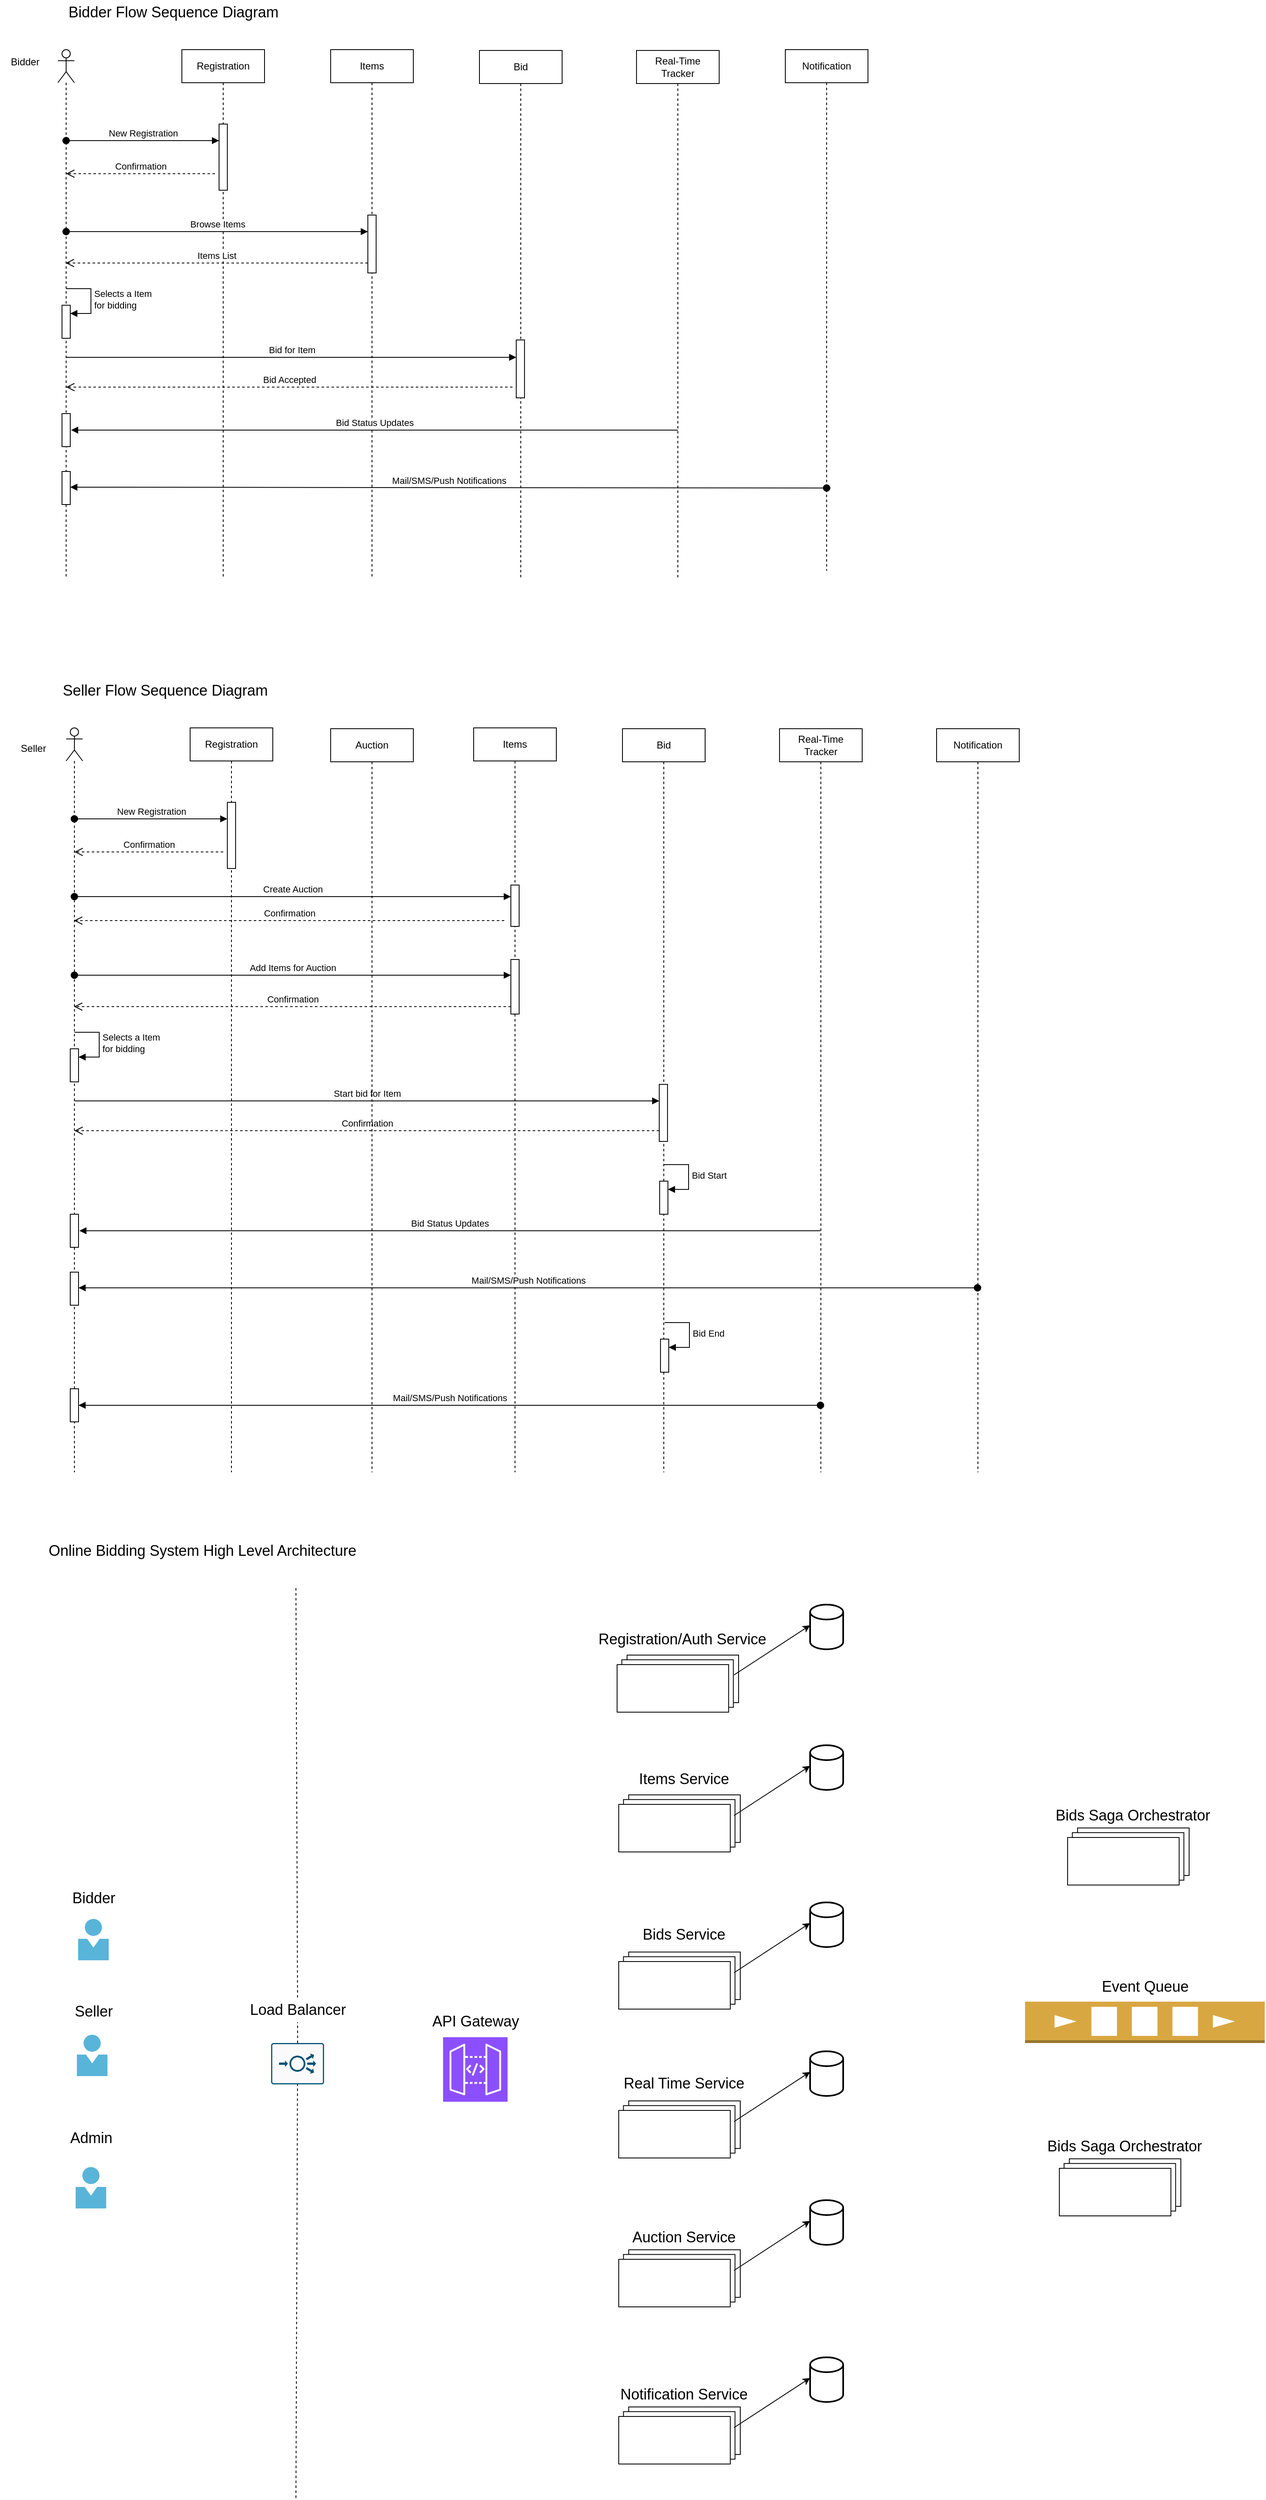 <mxfile version="22.1.18" type="github">
  <diagram name="Page-1" id="L3jvwrzFWGkAScKGmF_X">
    <mxGraphModel dx="1401" dy="815" grid="1" gridSize="10" guides="1" tooltips="1" connect="1" arrows="1" fold="1" page="1" pageScale="1" pageWidth="827" pageHeight="1169" math="0" shadow="0">
      <root>
        <mxCell id="0" />
        <mxCell id="1" parent="0" />
        <mxCell id="Q0kInKjooUpayYja3JRQ-1" value="" style="shape=umlLifeline;perimeter=lifelinePerimeter;whiteSpace=wrap;html=1;container=1;dropTarget=0;collapsible=0;recursiveResize=0;outlineConnect=0;portConstraint=eastwest;newEdgeStyle={&quot;curved&quot;:0,&quot;rounded&quot;:0};participant=umlActor;" parent="1" vertex="1">
          <mxGeometry x="150" y="80" width="20" height="640" as="geometry" />
        </mxCell>
        <mxCell id="Q0kInKjooUpayYja3JRQ-21" value="" style="html=1;points=[[0,0,0,0,5],[0,1,0,0,-5],[1,0,0,0,5],[1,1,0,0,-5]];perimeter=orthogonalPerimeter;outlineConnect=0;targetShapes=umlLifeline;portConstraint=eastwest;newEdgeStyle={&quot;curved&quot;:0,&quot;rounded&quot;:0};" parent="Q0kInKjooUpayYja3JRQ-1" vertex="1">
          <mxGeometry x="5" y="309" width="10" height="40" as="geometry" />
        </mxCell>
        <mxCell id="Q0kInKjooUpayYja3JRQ-22" value="Selects a Item&lt;br&gt;for bidding" style="html=1;align=left;spacingLeft=2;endArrow=block;rounded=0;edgeStyle=orthogonalEdgeStyle;curved=0;rounded=0;" parent="Q0kInKjooUpayYja3JRQ-1" target="Q0kInKjooUpayYja3JRQ-21" edge="1">
          <mxGeometry relative="1" as="geometry">
            <mxPoint x="10" y="289" as="sourcePoint" />
            <Array as="points">
              <mxPoint x="40" y="319" />
            </Array>
          </mxGeometry>
        </mxCell>
        <mxCell id="Q0kInKjooUpayYja3JRQ-27" value="" style="html=1;points=[[0,0,0,0,5],[0,1,0,0,-5],[1,0,0,0,5],[1,1,0,0,-5]];perimeter=orthogonalPerimeter;outlineConnect=0;targetShapes=umlLifeline;portConstraint=eastwest;newEdgeStyle={&quot;curved&quot;:0,&quot;rounded&quot;:0};" parent="Q0kInKjooUpayYja3JRQ-1" vertex="1">
          <mxGeometry x="5" y="440" width="10" height="40" as="geometry" />
        </mxCell>
        <mxCell id="Q0kInKjooUpayYja3JRQ-28" value="" style="html=1;points=[[0,0,0,0,5],[0,1,0,0,-5],[1,0,0,0,5],[1,1,0,0,-5]];perimeter=orthogonalPerimeter;outlineConnect=0;targetShapes=umlLifeline;portConstraint=eastwest;newEdgeStyle={&quot;curved&quot;:0,&quot;rounded&quot;:0};" parent="Q0kInKjooUpayYja3JRQ-1" vertex="1">
          <mxGeometry x="5" y="510" width="10" height="40" as="geometry" />
        </mxCell>
        <mxCell id="Q0kInKjooUpayYja3JRQ-2" value="Registration" style="shape=umlLifeline;perimeter=lifelinePerimeter;whiteSpace=wrap;html=1;container=1;dropTarget=0;collapsible=0;recursiveResize=0;outlineConnect=0;portConstraint=eastwest;newEdgeStyle={&quot;curved&quot;:0,&quot;rounded&quot;:0};" parent="1" vertex="1">
          <mxGeometry x="300" y="80" width="100" height="640" as="geometry" />
        </mxCell>
        <mxCell id="Q0kInKjooUpayYja3JRQ-10" value="" style="html=1;points=[[0,0,0,0,5],[0,1,0,0,-5],[1,0,0,0,5],[1,1,0,0,-5]];perimeter=orthogonalPerimeter;outlineConnect=0;targetShapes=umlLifeline;portConstraint=eastwest;newEdgeStyle={&quot;curved&quot;:0,&quot;rounded&quot;:0};" parent="Q0kInKjooUpayYja3JRQ-2" vertex="1">
          <mxGeometry x="45" y="90" width="10" height="80" as="geometry" />
        </mxCell>
        <mxCell id="Q0kInKjooUpayYja3JRQ-3" value="Items" style="shape=umlLifeline;perimeter=lifelinePerimeter;whiteSpace=wrap;html=1;container=1;dropTarget=0;collapsible=0;recursiveResize=0;outlineConnect=0;portConstraint=eastwest;newEdgeStyle={&quot;curved&quot;:0,&quot;rounded&quot;:0};" parent="1" vertex="1">
          <mxGeometry x="480" y="80" width="100" height="640" as="geometry" />
        </mxCell>
        <mxCell id="Q0kInKjooUpayYja3JRQ-14" value="" style="html=1;points=[[0,0,0,0,5],[0,1,0,0,-5],[1,0,0,0,5],[1,1,0,0,-5]];perimeter=orthogonalPerimeter;outlineConnect=0;targetShapes=umlLifeline;portConstraint=eastwest;newEdgeStyle={&quot;curved&quot;:0,&quot;rounded&quot;:0};" parent="Q0kInKjooUpayYja3JRQ-3" vertex="1">
          <mxGeometry x="45" y="200" width="10" height="70" as="geometry" />
        </mxCell>
        <mxCell id="Q0kInKjooUpayYja3JRQ-4" value="Bid" style="shape=umlLifeline;perimeter=lifelinePerimeter;whiteSpace=wrap;html=1;container=1;dropTarget=0;collapsible=0;recursiveResize=0;outlineConnect=0;portConstraint=eastwest;newEdgeStyle={&quot;curved&quot;:0,&quot;rounded&quot;:0};" parent="1" vertex="1">
          <mxGeometry x="660" y="81" width="100" height="640" as="geometry" />
        </mxCell>
        <mxCell id="Q0kInKjooUpayYja3JRQ-24" value="" style="html=1;points=[[0,0,0,0,5],[0,1,0,0,-5],[1,0,0,0,5],[1,1,0,0,-5]];perimeter=orthogonalPerimeter;outlineConnect=0;targetShapes=umlLifeline;portConstraint=eastwest;newEdgeStyle={&quot;curved&quot;:0,&quot;rounded&quot;:0};" parent="Q0kInKjooUpayYja3JRQ-4" vertex="1">
          <mxGeometry x="44.5" y="350" width="10" height="70" as="geometry" />
        </mxCell>
        <mxCell id="Q0kInKjooUpayYja3JRQ-5" value="Real-Time Tracker" style="shape=umlLifeline;perimeter=lifelinePerimeter;whiteSpace=wrap;html=1;container=1;dropTarget=0;collapsible=0;recursiveResize=0;outlineConnect=0;portConstraint=eastwest;newEdgeStyle={&quot;curved&quot;:0,&quot;rounded&quot;:0};" parent="1" vertex="1">
          <mxGeometry x="850" y="81" width="100" height="640" as="geometry" />
        </mxCell>
        <mxCell id="Q0kInKjooUpayYja3JRQ-6" value="Bidder" style="text;html=1;align=center;verticalAlign=middle;resizable=0;points=[];autosize=1;strokeColor=none;fillColor=none;" parent="1" vertex="1">
          <mxGeometry x="80" y="80" width="60" height="30" as="geometry" />
        </mxCell>
        <mxCell id="Q0kInKjooUpayYja3JRQ-12" value="New Registration" style="html=1;verticalAlign=bottom;startArrow=oval;startFill=1;endArrow=block;startSize=8;curved=0;rounded=0;" parent="1" target="Q0kInKjooUpayYja3JRQ-10" edge="1">
          <mxGeometry width="60" relative="1" as="geometry">
            <mxPoint x="160" y="190" as="sourcePoint" />
            <mxPoint x="220" y="190" as="targetPoint" />
          </mxGeometry>
        </mxCell>
        <mxCell id="Q0kInKjooUpayYja3JRQ-13" value="Confirmation" style="html=1;verticalAlign=bottom;endArrow=open;dashed=1;endSize=8;curved=0;rounded=0;" parent="1" edge="1">
          <mxGeometry relative="1" as="geometry">
            <mxPoint x="340" y="230" as="sourcePoint" />
            <mxPoint x="160" y="230" as="targetPoint" />
          </mxGeometry>
        </mxCell>
        <mxCell id="Q0kInKjooUpayYja3JRQ-17" value="Browse Items" style="html=1;verticalAlign=bottom;startArrow=oval;startFill=1;endArrow=block;startSize=8;curved=0;rounded=0;" parent="1" target="Q0kInKjooUpayYja3JRQ-14" edge="1">
          <mxGeometry width="60" relative="1" as="geometry">
            <mxPoint x="160" y="300" as="sourcePoint" />
            <mxPoint x="550" y="300" as="targetPoint" />
          </mxGeometry>
        </mxCell>
        <mxCell id="Q0kInKjooUpayYja3JRQ-18" value="Items List" style="html=1;verticalAlign=bottom;endArrow=open;dashed=1;endSize=8;curved=0;rounded=0;exitX=0;exitY=1;exitDx=0;exitDy=-5;exitPerimeter=0;" parent="1" edge="1">
          <mxGeometry relative="1" as="geometry">
            <mxPoint x="525" y="338" as="sourcePoint" />
            <mxPoint x="159.5" y="338" as="targetPoint" />
          </mxGeometry>
        </mxCell>
        <mxCell id="Q0kInKjooUpayYja3JRQ-19" value="Notification" style="shape=umlLifeline;perimeter=lifelinePerimeter;whiteSpace=wrap;html=1;container=1;dropTarget=0;collapsible=0;recursiveResize=0;outlineConnect=0;portConstraint=eastwest;newEdgeStyle={&quot;curved&quot;:0,&quot;rounded&quot;:0};" parent="1" vertex="1">
          <mxGeometry x="1030" y="80" width="100" height="630" as="geometry" />
        </mxCell>
        <mxCell id="Q0kInKjooUpayYja3JRQ-20" value="Bid for Item" style="html=1;verticalAlign=bottom;endArrow=block;curved=0;rounded=0;" parent="1" edge="1">
          <mxGeometry width="80" relative="1" as="geometry">
            <mxPoint x="160" y="452" as="sourcePoint" />
            <mxPoint x="704.5" y="452" as="targetPoint" />
          </mxGeometry>
        </mxCell>
        <mxCell id="Q0kInKjooUpayYja3JRQ-23" value="Bid Accepted" style="html=1;verticalAlign=bottom;endArrow=open;dashed=1;endSize=8;curved=0;rounded=0;" parent="1" edge="1">
          <mxGeometry relative="1" as="geometry">
            <mxPoint x="700" y="488" as="sourcePoint" />
            <mxPoint x="160" y="488" as="targetPoint" />
          </mxGeometry>
        </mxCell>
        <mxCell id="Q0kInKjooUpayYja3JRQ-26" value="Bid Status Updates" style="html=1;verticalAlign=bottom;endArrow=block;curved=0;rounded=0;" parent="1" edge="1">
          <mxGeometry width="80" relative="1" as="geometry">
            <mxPoint x="900" y="540" as="sourcePoint" />
            <mxPoint x="166" y="540" as="targetPoint" />
          </mxGeometry>
        </mxCell>
        <mxCell id="Q0kInKjooUpayYja3JRQ-29" value="Mail/SMS/Push Notifications" style="html=1;verticalAlign=bottom;startArrow=oval;endArrow=block;startSize=8;curved=0;rounded=0;entryX=1;entryY=0;entryDx=0;entryDy=5;entryPerimeter=0;" parent="1" edge="1">
          <mxGeometry relative="1" as="geometry">
            <mxPoint x="1080" y="610" as="sourcePoint" />
            <mxPoint x="165" y="609" as="targetPoint" />
          </mxGeometry>
        </mxCell>
        <mxCell id="Q0kInKjooUpayYja3JRQ-30" value="&lt;font size=&quot;4&quot;&gt;Bidder Flow Sequence Diagram&lt;/font&gt;" style="text;html=1;strokeColor=none;fillColor=none;align=center;verticalAlign=middle;whiteSpace=wrap;rounded=0;" parent="1" vertex="1">
          <mxGeometry x="140" y="20" width="300" height="30" as="geometry" />
        </mxCell>
        <mxCell id="v1MB2iMBbkdJwxnS_LM0-1" value="" style="shape=umlLifeline;perimeter=lifelinePerimeter;whiteSpace=wrap;html=1;container=1;dropTarget=0;collapsible=0;recursiveResize=0;outlineConnect=0;portConstraint=eastwest;newEdgeStyle={&quot;curved&quot;:0,&quot;rounded&quot;:0};participant=umlActor;" parent="1" vertex="1">
          <mxGeometry x="160" y="900" width="20" height="900" as="geometry" />
        </mxCell>
        <mxCell id="v1MB2iMBbkdJwxnS_LM0-2" value="" style="html=1;points=[[0,0,0,0,5],[0,1,0,0,-5],[1,0,0,0,5],[1,1,0,0,-5]];perimeter=orthogonalPerimeter;outlineConnect=0;targetShapes=umlLifeline;portConstraint=eastwest;newEdgeStyle={&quot;curved&quot;:0,&quot;rounded&quot;:0};" parent="v1MB2iMBbkdJwxnS_LM0-1" vertex="1">
          <mxGeometry x="5" y="388" width="10" height="40" as="geometry" />
        </mxCell>
        <mxCell id="v1MB2iMBbkdJwxnS_LM0-3" value="Selects a Item&lt;br&gt;for bidding" style="html=1;align=left;spacingLeft=2;endArrow=block;rounded=0;edgeStyle=orthogonalEdgeStyle;curved=0;rounded=0;" parent="v1MB2iMBbkdJwxnS_LM0-1" target="v1MB2iMBbkdJwxnS_LM0-2" edge="1">
          <mxGeometry relative="1" as="geometry">
            <mxPoint x="10" y="368" as="sourcePoint" />
            <Array as="points">
              <mxPoint x="40" y="398" />
            </Array>
          </mxGeometry>
        </mxCell>
        <mxCell id="v1MB2iMBbkdJwxnS_LM0-4" value="" style="html=1;points=[[0,0,0,0,5],[0,1,0,0,-5],[1,0,0,0,5],[1,1,0,0,-5]];perimeter=orthogonalPerimeter;outlineConnect=0;targetShapes=umlLifeline;portConstraint=eastwest;newEdgeStyle={&quot;curved&quot;:0,&quot;rounded&quot;:0};" parent="v1MB2iMBbkdJwxnS_LM0-1" vertex="1">
          <mxGeometry x="5" y="588" width="10" height="40" as="geometry" />
        </mxCell>
        <mxCell id="v1MB2iMBbkdJwxnS_LM0-5" value="" style="html=1;points=[[0,0,0,0,5],[0,1,0,0,-5],[1,0,0,0,5],[1,1,0,0,-5]];perimeter=orthogonalPerimeter;outlineConnect=0;targetShapes=umlLifeline;portConstraint=eastwest;newEdgeStyle={&quot;curved&quot;:0,&quot;rounded&quot;:0};" parent="v1MB2iMBbkdJwxnS_LM0-1" vertex="1">
          <mxGeometry x="5" y="658" width="10" height="40" as="geometry" />
        </mxCell>
        <mxCell id="v1MB2iMBbkdJwxnS_LM0-30" value="" style="html=1;points=[[0,0,0,0,5],[0,1,0,0,-5],[1,0,0,0,5],[1,1,0,0,-5]];perimeter=orthogonalPerimeter;outlineConnect=0;targetShapes=umlLifeline;portConstraint=eastwest;newEdgeStyle={&quot;curved&quot;:0,&quot;rounded&quot;:0};" parent="v1MB2iMBbkdJwxnS_LM0-1" vertex="1">
          <mxGeometry x="5" y="799" width="10" height="40" as="geometry" />
        </mxCell>
        <mxCell id="v1MB2iMBbkdJwxnS_LM0-6" value="Registration" style="shape=umlLifeline;perimeter=lifelinePerimeter;whiteSpace=wrap;html=1;container=1;dropTarget=0;collapsible=0;recursiveResize=0;outlineConnect=0;portConstraint=eastwest;newEdgeStyle={&quot;curved&quot;:0,&quot;rounded&quot;:0};" parent="1" vertex="1">
          <mxGeometry x="310" y="900" width="100" height="900" as="geometry" />
        </mxCell>
        <mxCell id="v1MB2iMBbkdJwxnS_LM0-7" value="" style="html=1;points=[[0,0,0,0,5],[0,1,0,0,-5],[1,0,0,0,5],[1,1,0,0,-5]];perimeter=orthogonalPerimeter;outlineConnect=0;targetShapes=umlLifeline;portConstraint=eastwest;newEdgeStyle={&quot;curved&quot;:0,&quot;rounded&quot;:0};" parent="v1MB2iMBbkdJwxnS_LM0-6" vertex="1">
          <mxGeometry x="45" y="90" width="10" height="80" as="geometry" />
        </mxCell>
        <mxCell id="v1MB2iMBbkdJwxnS_LM0-8" value="Items" style="shape=umlLifeline;perimeter=lifelinePerimeter;whiteSpace=wrap;html=1;container=1;dropTarget=0;collapsible=0;recursiveResize=0;outlineConnect=0;portConstraint=eastwest;newEdgeStyle={&quot;curved&quot;:0,&quot;rounded&quot;:0};" parent="1" vertex="1">
          <mxGeometry x="653" y="900" width="100" height="900" as="geometry" />
        </mxCell>
        <mxCell id="v1MB2iMBbkdJwxnS_LM0-9" value="" style="html=1;points=[[0,0,0,0,5],[0,1,0,0,-5],[1,0,0,0,5],[1,1,0,0,-5]];perimeter=orthogonalPerimeter;outlineConnect=0;targetShapes=umlLifeline;portConstraint=eastwest;newEdgeStyle={&quot;curved&quot;:0,&quot;rounded&quot;:0};" parent="v1MB2iMBbkdJwxnS_LM0-8" vertex="1">
          <mxGeometry x="45" y="280" width="10" height="66" as="geometry" />
        </mxCell>
        <mxCell id="gkur9QZYIPsFpCCFNE2N-3" value="" style="html=1;points=[[0,0,0,0,5],[0,1,0,0,-5],[1,0,0,0,5],[1,1,0,0,-5]];perimeter=orthogonalPerimeter;outlineConnect=0;targetShapes=umlLifeline;portConstraint=eastwest;newEdgeStyle={&quot;curved&quot;:0,&quot;rounded&quot;:0};" parent="v1MB2iMBbkdJwxnS_LM0-8" vertex="1">
          <mxGeometry x="45" y="190" width="10" height="50" as="geometry" />
        </mxCell>
        <mxCell id="v1MB2iMBbkdJwxnS_LM0-10" value="Bid" style="shape=umlLifeline;perimeter=lifelinePerimeter;whiteSpace=wrap;html=1;container=1;dropTarget=0;collapsible=0;recursiveResize=0;outlineConnect=0;portConstraint=eastwest;newEdgeStyle={&quot;curved&quot;:0,&quot;rounded&quot;:0};" parent="1" vertex="1">
          <mxGeometry x="833" y="901" width="100" height="899" as="geometry" />
        </mxCell>
        <mxCell id="v1MB2iMBbkdJwxnS_LM0-11" value="" style="html=1;points=[[0,0,0,0,5],[0,1,0,0,-5],[1,0,0,0,5],[1,1,0,0,-5]];perimeter=orthogonalPerimeter;outlineConnect=0;targetShapes=umlLifeline;portConstraint=eastwest;newEdgeStyle={&quot;curved&quot;:0,&quot;rounded&quot;:0};" parent="v1MB2iMBbkdJwxnS_LM0-10" vertex="1">
          <mxGeometry x="44.5" y="430" width="10" height="69" as="geometry" />
        </mxCell>
        <mxCell id="v1MB2iMBbkdJwxnS_LM0-24" value="" style="html=1;points=[[0,0,0,0,5],[0,1,0,0,-5],[1,0,0,0,5],[1,1,0,0,-5]];perimeter=orthogonalPerimeter;outlineConnect=0;targetShapes=umlLifeline;portConstraint=eastwest;newEdgeStyle={&quot;curved&quot;:0,&quot;rounded&quot;:0};" parent="v1MB2iMBbkdJwxnS_LM0-10" vertex="1">
          <mxGeometry x="45" y="547" width="10" height="40" as="geometry" />
        </mxCell>
        <mxCell id="v1MB2iMBbkdJwxnS_LM0-25" value="Bid Start" style="html=1;align=left;spacingLeft=2;endArrow=block;rounded=0;edgeStyle=orthogonalEdgeStyle;curved=0;rounded=0;" parent="v1MB2iMBbkdJwxnS_LM0-10" target="v1MB2iMBbkdJwxnS_LM0-24" edge="1">
          <mxGeometry relative="1" as="geometry">
            <mxPoint x="50" y="527" as="sourcePoint" />
            <Array as="points">
              <mxPoint x="80" y="557" />
            </Array>
          </mxGeometry>
        </mxCell>
        <mxCell id="v1MB2iMBbkdJwxnS_LM0-26" value="" style="html=1;points=[[0,0,0,0,5],[0,1,0,0,-5],[1,0,0,0,5],[1,1,0,0,-5]];perimeter=orthogonalPerimeter;outlineConnect=0;targetShapes=umlLifeline;portConstraint=eastwest;newEdgeStyle={&quot;curved&quot;:0,&quot;rounded&quot;:0};" parent="v1MB2iMBbkdJwxnS_LM0-10" vertex="1">
          <mxGeometry x="46" y="738" width="10" height="40" as="geometry" />
        </mxCell>
        <mxCell id="v1MB2iMBbkdJwxnS_LM0-27" value="Bid End" style="html=1;align=left;spacingLeft=2;endArrow=block;rounded=0;edgeStyle=orthogonalEdgeStyle;curved=0;rounded=0;" parent="v1MB2iMBbkdJwxnS_LM0-10" target="v1MB2iMBbkdJwxnS_LM0-26" edge="1">
          <mxGeometry relative="1" as="geometry">
            <mxPoint x="51" y="718" as="sourcePoint" />
            <Array as="points">
              <mxPoint x="81" y="748" />
            </Array>
          </mxGeometry>
        </mxCell>
        <mxCell id="v1MB2iMBbkdJwxnS_LM0-12" value="Real-Time Tracker" style="shape=umlLifeline;perimeter=lifelinePerimeter;whiteSpace=wrap;html=1;container=1;dropTarget=0;collapsible=0;recursiveResize=0;outlineConnect=0;portConstraint=eastwest;newEdgeStyle={&quot;curved&quot;:0,&quot;rounded&quot;:0};" parent="1" vertex="1">
          <mxGeometry x="1023" y="901" width="100" height="899" as="geometry" />
        </mxCell>
        <mxCell id="v1MB2iMBbkdJwxnS_LM0-13" value="New Registration" style="html=1;verticalAlign=bottom;startArrow=oval;startFill=1;endArrow=block;startSize=8;curved=0;rounded=0;" parent="1" target="v1MB2iMBbkdJwxnS_LM0-7" edge="1">
          <mxGeometry width="60" relative="1" as="geometry">
            <mxPoint x="170" y="1010" as="sourcePoint" />
            <mxPoint x="230" y="1010" as="targetPoint" />
          </mxGeometry>
        </mxCell>
        <mxCell id="v1MB2iMBbkdJwxnS_LM0-14" value="Confirmation" style="html=1;verticalAlign=bottom;endArrow=open;dashed=1;endSize=8;curved=0;rounded=0;" parent="1" edge="1">
          <mxGeometry relative="1" as="geometry">
            <mxPoint x="350" y="1050" as="sourcePoint" />
            <mxPoint x="170" y="1050" as="targetPoint" />
          </mxGeometry>
        </mxCell>
        <mxCell id="v1MB2iMBbkdJwxnS_LM0-15" value="Add Items for Auction" style="html=1;verticalAlign=bottom;startArrow=oval;startFill=1;endArrow=block;startSize=8;curved=0;rounded=0;" parent="1" edge="1">
          <mxGeometry width="60" relative="1" as="geometry">
            <mxPoint x="170" y="1199" as="sourcePoint" />
            <mxPoint x="698" y="1199" as="targetPoint" />
          </mxGeometry>
        </mxCell>
        <mxCell id="v1MB2iMBbkdJwxnS_LM0-16" value="Confirmation" style="html=1;verticalAlign=bottom;endArrow=open;dashed=1;endSize=8;curved=0;rounded=0;" parent="1" edge="1">
          <mxGeometry relative="1" as="geometry">
            <mxPoint x="698" y="1237" as="sourcePoint" />
            <mxPoint x="169.5" y="1237" as="targetPoint" />
          </mxGeometry>
        </mxCell>
        <mxCell id="v1MB2iMBbkdJwxnS_LM0-17" value="Start bid for Item" style="html=1;verticalAlign=bottom;endArrow=block;curved=0;rounded=0;" parent="1" target="v1MB2iMBbkdJwxnS_LM0-11" edge="1">
          <mxGeometry width="80" relative="1" as="geometry">
            <mxPoint x="170" y="1351" as="sourcePoint" />
            <mxPoint x="870" y="1351" as="targetPoint" />
          </mxGeometry>
        </mxCell>
        <mxCell id="v1MB2iMBbkdJwxnS_LM0-18" value="Confirmation" style="html=1;verticalAlign=bottom;endArrow=open;dashed=1;endSize=8;curved=0;rounded=0;" parent="1" source="v1MB2iMBbkdJwxnS_LM0-11" edge="1">
          <mxGeometry relative="1" as="geometry">
            <mxPoint x="710" y="1387" as="sourcePoint" />
            <mxPoint x="170" y="1387" as="targetPoint" />
          </mxGeometry>
        </mxCell>
        <mxCell id="v1MB2iMBbkdJwxnS_LM0-19" value="Bid Status Updates" style="html=1;verticalAlign=bottom;endArrow=block;curved=0;rounded=0;" parent="1" source="v1MB2iMBbkdJwxnS_LM0-12" edge="1">
          <mxGeometry width="80" relative="1" as="geometry">
            <mxPoint x="882.5" y="1508" as="sourcePoint" />
            <mxPoint x="176" y="1508" as="targetPoint" />
          </mxGeometry>
        </mxCell>
        <mxCell id="v1MB2iMBbkdJwxnS_LM0-20" value="Mail/SMS/Push Notifications" style="html=1;verticalAlign=bottom;startArrow=oval;endArrow=block;startSize=8;curved=0;rounded=0;entryX=1;entryY=0;entryDx=0;entryDy=5;entryPerimeter=0;" parent="1" source="v1MB2iMBbkdJwxnS_LM0-23" edge="1">
          <mxGeometry relative="1" as="geometry">
            <mxPoint x="1072.5" y="1577" as="sourcePoint" />
            <mxPoint x="175" y="1577" as="targetPoint" />
          </mxGeometry>
        </mxCell>
        <mxCell id="v1MB2iMBbkdJwxnS_LM0-21" value="&lt;font size=&quot;4&quot;&gt;Seller Flow Sequence Diagram&lt;/font&gt;" style="text;html=1;strokeColor=none;fillColor=none;align=center;verticalAlign=middle;whiteSpace=wrap;rounded=0;" parent="1" vertex="1">
          <mxGeometry x="130" y="840" width="300" height="30" as="geometry" />
        </mxCell>
        <mxCell id="v1MB2iMBbkdJwxnS_LM0-22" value="Seller" style="text;html=1;align=center;verticalAlign=middle;resizable=0;points=[];autosize=1;strokeColor=none;fillColor=none;" parent="1" vertex="1">
          <mxGeometry x="95" y="910" width="50" height="30" as="geometry" />
        </mxCell>
        <mxCell id="v1MB2iMBbkdJwxnS_LM0-23" value="Notification" style="shape=umlLifeline;perimeter=lifelinePerimeter;whiteSpace=wrap;html=1;container=1;dropTarget=0;collapsible=0;recursiveResize=0;outlineConnect=0;portConstraint=eastwest;newEdgeStyle={&quot;curved&quot;:0,&quot;rounded&quot;:0};" parent="1" vertex="1">
          <mxGeometry x="1213" y="901" width="100" height="899" as="geometry" />
        </mxCell>
        <mxCell id="v1MB2iMBbkdJwxnS_LM0-29" value="Mail/SMS/Push Notifications" style="html=1;verticalAlign=bottom;startArrow=oval;endArrow=block;startSize=8;curved=0;rounded=0;entryX=1;entryY=0;entryDx=0;entryDy=5;entryPerimeter=0;" parent="1" edge="1">
          <mxGeometry relative="1" as="geometry">
            <mxPoint x="1072.5" y="1719" as="sourcePoint" />
            <mxPoint x="175" y="1719" as="targetPoint" />
          </mxGeometry>
        </mxCell>
        <mxCell id="gkur9QZYIPsFpCCFNE2N-1" value="Auction" style="shape=umlLifeline;perimeter=lifelinePerimeter;whiteSpace=wrap;html=1;container=1;dropTarget=0;collapsible=0;recursiveResize=0;outlineConnect=0;portConstraint=eastwest;newEdgeStyle={&quot;curved&quot;:0,&quot;rounded&quot;:0};" parent="1" vertex="1">
          <mxGeometry x="480" y="901" width="100" height="899" as="geometry" />
        </mxCell>
        <mxCell id="gkur9QZYIPsFpCCFNE2N-2" value="Create Auction" style="html=1;verticalAlign=bottom;startArrow=oval;startFill=1;endArrow=block;startSize=8;curved=0;rounded=0;" parent="1" edge="1">
          <mxGeometry width="60" relative="1" as="geometry">
            <mxPoint x="170" y="1104" as="sourcePoint" />
            <mxPoint x="698" y="1104" as="targetPoint" />
          </mxGeometry>
        </mxCell>
        <mxCell id="gkur9QZYIPsFpCCFNE2N-4" value="Confirmation" style="html=1;verticalAlign=bottom;endArrow=open;dashed=1;endSize=8;curved=0;rounded=0;" parent="1" edge="1">
          <mxGeometry relative="1" as="geometry">
            <mxPoint x="690" y="1133" as="sourcePoint" />
            <mxPoint x="169.5" y="1133" as="targetPoint" />
          </mxGeometry>
        </mxCell>
        <mxCell id="P6VUJAePvn_elJARz-7v-1" value="&lt;font size=&quot;4&quot;&gt;Online Bidding System High Level Architecture&lt;/font&gt;" style="text;html=1;strokeColor=none;fillColor=none;align=center;verticalAlign=middle;whiteSpace=wrap;rounded=0;" vertex="1" parent="1">
          <mxGeometry x="130" y="1880" width="390" height="30" as="geometry" />
        </mxCell>
        <mxCell id="P6VUJAePvn_elJARz-7v-14" value="" style="group" vertex="1" connectable="0" parent="1">
          <mxGeometry x="160" y="2300" width="73" height="390" as="geometry" />
        </mxCell>
        <mxCell id="P6VUJAePvn_elJARz-7v-2" value="" style="image;sketch=0;aspect=fixed;html=1;points=[];align=center;fontSize=12;image=img/lib/mscae/Person.svg;" vertex="1" parent="P6VUJAePvn_elJARz-7v-14">
          <mxGeometry x="14.5" y="40" width="37" height="50" as="geometry" />
        </mxCell>
        <mxCell id="P6VUJAePvn_elJARz-7v-3" value="" style="image;sketch=0;aspect=fixed;html=1;points=[];align=center;fontSize=12;image=img/lib/mscae/Person.svg;" vertex="1" parent="P6VUJAePvn_elJARz-7v-14">
          <mxGeometry x="13" y="180" width="37" height="50" as="geometry" />
        </mxCell>
        <mxCell id="P6VUJAePvn_elJARz-7v-4" value="" style="image;sketch=0;aspect=fixed;html=1;points=[];align=center;fontSize=12;image=img/lib/mscae/Person.svg;" vertex="1" parent="P6VUJAePvn_elJARz-7v-14">
          <mxGeometry x="11.5" y="340" width="37" height="50" as="geometry" />
        </mxCell>
        <mxCell id="P6VUJAePvn_elJARz-7v-5" value="&lt;font style=&quot;font-size: 18px;&quot;&gt;Bidder&lt;/font&gt;" style="text;html=1;align=center;verticalAlign=middle;resizable=0;points=[];autosize=1;strokeColor=none;fillColor=none;" vertex="1" parent="P6VUJAePvn_elJARz-7v-14">
          <mxGeometry x="-7" width="80" height="30" as="geometry" />
        </mxCell>
        <mxCell id="P6VUJAePvn_elJARz-7v-6" value="&lt;font style=&quot;font-size: 18px;&quot;&gt;Seller&lt;/font&gt;" style="text;html=1;align=center;verticalAlign=middle;resizable=0;points=[];autosize=1;strokeColor=none;fillColor=none;" vertex="1" parent="P6VUJAePvn_elJARz-7v-14">
          <mxGeometry x="-2" y="137" width="70" height="30" as="geometry" />
        </mxCell>
        <mxCell id="P6VUJAePvn_elJARz-7v-7" value="&lt;font style=&quot;font-size: 18px;&quot;&gt;Admin&lt;/font&gt;" style="text;html=1;align=center;verticalAlign=middle;resizable=0;points=[];autosize=1;strokeColor=none;fillColor=none;" vertex="1" parent="P6VUJAePvn_elJARz-7v-14">
          <mxGeometry x="-5" y="290" width="70" height="30" as="geometry" />
        </mxCell>
        <mxCell id="P6VUJAePvn_elJARz-7v-15" value="" style="group" vertex="1" connectable="0" parent="1">
          <mxGeometry x="390" y="1940" width="120" height="1100" as="geometry" />
        </mxCell>
        <mxCell id="P6VUJAePvn_elJARz-7v-10" value="" style="endArrow=none;dashed=1;html=1;rounded=0;" edge="1" parent="P6VUJAePvn_elJARz-7v-15" source="P6VUJAePvn_elJARz-7v-9">
          <mxGeometry width="50" height="50" relative="1" as="geometry">
            <mxPoint x="48" y="1100" as="sourcePoint" />
            <mxPoint x="48" as="targetPoint" />
          </mxGeometry>
        </mxCell>
        <mxCell id="P6VUJAePvn_elJARz-7v-11" value="" style="endArrow=none;dashed=1;html=1;rounded=0;" edge="1" parent="P6VUJAePvn_elJARz-7v-15" target="P6VUJAePvn_elJARz-7v-8">
          <mxGeometry width="50" height="50" relative="1" as="geometry">
            <mxPoint x="48" y="1100" as="sourcePoint" />
            <mxPoint x="48" as="targetPoint" />
          </mxGeometry>
        </mxCell>
        <mxCell id="P6VUJAePvn_elJARz-7v-13" value="" style="group" vertex="1" connectable="0" parent="P6VUJAePvn_elJARz-7v-15">
          <mxGeometry y="495" width="120" height="146.667" as="geometry" />
        </mxCell>
        <mxCell id="P6VUJAePvn_elJARz-7v-8" value="" style="sketch=0;points=[[0.015,0.015,0],[0.985,0.015,0],[0.985,0.985,0],[0.015,0.985,0],[0.25,0,0],[0.5,0,0],[0.75,0,0],[1,0.25,0],[1,0.5,0],[1,0.75,0],[0.75,1,0],[0.5,1,0],[0.25,1,0],[0,0.75,0],[0,0.5,0],[0,0.25,0]];verticalLabelPosition=bottom;html=1;verticalAlign=top;aspect=fixed;align=center;pointerEvents=1;shape=mxgraph.cisco19.rect;prIcon=load_balancer;fillColor=#FAFAFA;strokeColor=#005073;" vertex="1" parent="P6VUJAePvn_elJARz-7v-13">
          <mxGeometry x="18" y="55.0" width="64" height="50" as="geometry" />
        </mxCell>
        <mxCell id="P6VUJAePvn_elJARz-7v-9" value="&lt;font style=&quot;font-size: 18px;&quot;&gt;Load Balancer&lt;/font&gt;" style="text;html=1;align=center;verticalAlign=middle;resizable=0;points=[];autosize=1;strokeColor=none;fillColor=none;" vertex="1" parent="P6VUJAePvn_elJARz-7v-13">
          <mxGeometry x="-20" width="140" height="30" as="geometry" />
        </mxCell>
        <mxCell id="P6VUJAePvn_elJARz-7v-12" value="" style="endArrow=none;dashed=1;html=1;rounded=0;" edge="1" parent="P6VUJAePvn_elJARz-7v-13" source="P6VUJAePvn_elJARz-7v-8" target="P6VUJAePvn_elJARz-7v-9">
          <mxGeometry width="50" height="50" relative="1" as="geometry">
            <mxPoint x="342" y="4125.0" as="sourcePoint" />
            <mxPoint x="340" y="3575.0" as="targetPoint" />
          </mxGeometry>
        </mxCell>
        <mxCell id="P6VUJAePvn_elJARz-7v-23" value="" style="group" vertex="1" connectable="0" parent="1">
          <mxGeometry x="610" y="2449" width="110" height="112" as="geometry" />
        </mxCell>
        <mxCell id="P6VUJAePvn_elJARz-7v-20" value="" style="sketch=0;points=[[0,0,0],[0.25,0,0],[0.5,0,0],[0.75,0,0],[1,0,0],[0,1,0],[0.25,1,0],[0.5,1,0],[0.75,1,0],[1,1,0],[0,0.25,0],[0,0.5,0],[0,0.75,0],[1,0.25,0],[1,0.5,0],[1,0.75,0]];outlineConnect=0;fontColor=#232F3E;fillColor=#8C4FFF;strokeColor=#ffffff;dashed=0;verticalLabelPosition=bottom;verticalAlign=top;align=center;html=1;fontSize=12;fontStyle=0;aspect=fixed;shape=mxgraph.aws4.resourceIcon;resIcon=mxgraph.aws4.api_gateway;" vertex="1" parent="P6VUJAePvn_elJARz-7v-23">
          <mxGeometry x="6" y="34" width="78" height="78" as="geometry" />
        </mxCell>
        <mxCell id="P6VUJAePvn_elJARz-7v-22" value="&lt;font style=&quot;font-size: 18px;&quot;&gt;API Gateway&lt;/font&gt;" style="text;html=1;align=center;verticalAlign=middle;resizable=0;points=[];autosize=1;strokeColor=none;fillColor=none;" vertex="1" parent="P6VUJAePvn_elJARz-7v-23">
          <mxGeometry x="-20" width="130" height="30" as="geometry" />
        </mxCell>
        <mxCell id="P6VUJAePvn_elJARz-7v-40" value="" style="group" vertex="1" connectable="0" parent="1">
          <mxGeometry x="825" y="1991" width="195" height="99" as="geometry" />
        </mxCell>
        <mxCell id="P6VUJAePvn_elJARz-7v-34" value="" style="group" vertex="1" connectable="0" parent="P6VUJAePvn_elJARz-7v-40">
          <mxGeometry x="1.5" y="30" width="147" height="69" as="geometry" />
        </mxCell>
        <mxCell id="P6VUJAePvn_elJARz-7v-32" value="" style="rounded=0;whiteSpace=wrap;html=1;container=0;" vertex="1" parent="P6VUJAePvn_elJARz-7v-34">
          <mxGeometry x="12.072" width="134.928" height="57.5" as="geometry" />
        </mxCell>
        <mxCell id="P6VUJAePvn_elJARz-7v-31" value="" style="rounded=0;whiteSpace=wrap;html=1;container=0;" vertex="1" parent="P6VUJAePvn_elJARz-7v-34">
          <mxGeometry x="5.729" y="5.663" width="134.928" height="57.5" as="geometry" />
        </mxCell>
        <mxCell id="P6VUJAePvn_elJARz-7v-28" value="" style="rounded=0;whiteSpace=wrap;html=1;container=0;" vertex="1" parent="P6VUJAePvn_elJARz-7v-34">
          <mxGeometry y="11.5" width="134.928" height="57.5" as="geometry" />
        </mxCell>
        <mxCell id="P6VUJAePvn_elJARz-7v-39" value="&lt;font style=&quot;font-size: 18px;&quot;&gt;Registration/Auth Service&lt;/font&gt;" style="text;html=1;align=center;verticalAlign=middle;resizable=0;points=[];autosize=1;strokeColor=none;fillColor=none;" vertex="1" parent="P6VUJAePvn_elJARz-7v-40">
          <mxGeometry x="-35" y="-4" width="230" height="30" as="geometry" />
        </mxCell>
        <mxCell id="P6VUJAePvn_elJARz-7v-41" value="" style="group" vertex="1" connectable="0" parent="1">
          <mxGeometry x="827" y="2160" width="160" height="99" as="geometry" />
        </mxCell>
        <mxCell id="P6VUJAePvn_elJARz-7v-42" value="" style="group" vertex="1" connectable="0" parent="P6VUJAePvn_elJARz-7v-41">
          <mxGeometry x="1.5" y="30" width="147" height="69" as="geometry" />
        </mxCell>
        <mxCell id="P6VUJAePvn_elJARz-7v-43" value="" style="rounded=0;whiteSpace=wrap;html=1;container=0;" vertex="1" parent="P6VUJAePvn_elJARz-7v-42">
          <mxGeometry x="12.072" width="134.928" height="57.5" as="geometry" />
        </mxCell>
        <mxCell id="P6VUJAePvn_elJARz-7v-44" value="" style="rounded=0;whiteSpace=wrap;html=1;container=0;" vertex="1" parent="P6VUJAePvn_elJARz-7v-42">
          <mxGeometry x="5.729" y="5.663" width="134.928" height="57.5" as="geometry" />
        </mxCell>
        <mxCell id="P6VUJAePvn_elJARz-7v-45" value="" style="rounded=0;whiteSpace=wrap;html=1;container=0;" vertex="1" parent="P6VUJAePvn_elJARz-7v-42">
          <mxGeometry y="11.5" width="134.928" height="57.5" as="geometry" />
        </mxCell>
        <mxCell id="P6VUJAePvn_elJARz-7v-46" value="&lt;font style=&quot;font-size: 18px;&quot;&gt;Items Service&lt;/font&gt;" style="text;html=1;align=center;verticalAlign=middle;resizable=0;points=[];autosize=1;strokeColor=none;fillColor=none;" vertex="1" parent="P6VUJAePvn_elJARz-7v-41">
          <mxGeometry x="15" y="-4" width="130" height="30" as="geometry" />
        </mxCell>
        <mxCell id="P6VUJAePvn_elJARz-7v-47" value="" style="group" vertex="1" connectable="0" parent="1">
          <mxGeometry x="827" y="2350" width="160" height="99" as="geometry" />
        </mxCell>
        <mxCell id="P6VUJAePvn_elJARz-7v-48" value="" style="group" vertex="1" connectable="0" parent="P6VUJAePvn_elJARz-7v-47">
          <mxGeometry x="1.5" y="30" width="147" height="69" as="geometry" />
        </mxCell>
        <mxCell id="P6VUJAePvn_elJARz-7v-49" value="" style="rounded=0;whiteSpace=wrap;html=1;container=0;" vertex="1" parent="P6VUJAePvn_elJARz-7v-48">
          <mxGeometry x="12.072" width="134.928" height="57.5" as="geometry" />
        </mxCell>
        <mxCell id="P6VUJAePvn_elJARz-7v-50" value="" style="rounded=0;whiteSpace=wrap;html=1;container=0;" vertex="1" parent="P6VUJAePvn_elJARz-7v-48">
          <mxGeometry x="5.729" y="5.663" width="134.928" height="57.5" as="geometry" />
        </mxCell>
        <mxCell id="P6VUJAePvn_elJARz-7v-51" value="" style="rounded=0;whiteSpace=wrap;html=1;container=0;" vertex="1" parent="P6VUJAePvn_elJARz-7v-48">
          <mxGeometry y="11.5" width="134.928" height="57.5" as="geometry" />
        </mxCell>
        <mxCell id="P6VUJAePvn_elJARz-7v-52" value="&lt;font style=&quot;font-size: 18px;&quot;&gt;Bids Service&lt;/font&gt;" style="text;html=1;align=center;verticalAlign=middle;resizable=0;points=[];autosize=1;strokeColor=none;fillColor=none;" vertex="1" parent="P6VUJAePvn_elJARz-7v-47">
          <mxGeometry x="20" y="-6" width="120" height="30" as="geometry" />
        </mxCell>
        <mxCell id="P6VUJAePvn_elJARz-7v-53" value="" style="group" vertex="1" connectable="0" parent="1">
          <mxGeometry x="827" y="2530" width="165" height="99" as="geometry" />
        </mxCell>
        <mxCell id="P6VUJAePvn_elJARz-7v-54" value="" style="group" vertex="1" connectable="0" parent="P6VUJAePvn_elJARz-7v-53">
          <mxGeometry x="1.5" y="30" width="147" height="69" as="geometry" />
        </mxCell>
        <mxCell id="P6VUJAePvn_elJARz-7v-55" value="" style="rounded=0;whiteSpace=wrap;html=1;container=0;" vertex="1" parent="P6VUJAePvn_elJARz-7v-54">
          <mxGeometry x="12.072" width="134.928" height="57.5" as="geometry" />
        </mxCell>
        <mxCell id="P6VUJAePvn_elJARz-7v-56" value="" style="rounded=0;whiteSpace=wrap;html=1;container=0;" vertex="1" parent="P6VUJAePvn_elJARz-7v-54">
          <mxGeometry x="5.729" y="5.663" width="134.928" height="57.5" as="geometry" />
        </mxCell>
        <mxCell id="P6VUJAePvn_elJARz-7v-57" value="" style="rounded=0;whiteSpace=wrap;html=1;container=0;" vertex="1" parent="P6VUJAePvn_elJARz-7v-54">
          <mxGeometry y="11.5" width="134.928" height="57.5" as="geometry" />
        </mxCell>
        <mxCell id="P6VUJAePvn_elJARz-7v-58" value="&lt;font style=&quot;font-size: 18px;&quot;&gt;Real Time Service&lt;/font&gt;" style="text;html=1;align=center;verticalAlign=middle;resizable=0;points=[];autosize=1;strokeColor=none;fillColor=none;" vertex="1" parent="P6VUJAePvn_elJARz-7v-53">
          <mxGeometry x="-5" y="-6" width="170" height="30" as="geometry" />
        </mxCell>
        <mxCell id="P6VUJAePvn_elJARz-7v-59" value="" style="group" vertex="1" connectable="0" parent="1">
          <mxGeometry x="827" y="2710" width="160" height="99" as="geometry" />
        </mxCell>
        <mxCell id="P6VUJAePvn_elJARz-7v-60" value="" style="group" vertex="1" connectable="0" parent="P6VUJAePvn_elJARz-7v-59">
          <mxGeometry x="1.5" y="30" width="147" height="69" as="geometry" />
        </mxCell>
        <mxCell id="P6VUJAePvn_elJARz-7v-61" value="" style="rounded=0;whiteSpace=wrap;html=1;container=0;" vertex="1" parent="P6VUJAePvn_elJARz-7v-60">
          <mxGeometry x="12.072" width="134.928" height="57.5" as="geometry" />
        </mxCell>
        <mxCell id="P6VUJAePvn_elJARz-7v-62" value="" style="rounded=0;whiteSpace=wrap;html=1;container=0;" vertex="1" parent="P6VUJAePvn_elJARz-7v-60">
          <mxGeometry x="5.729" y="5.663" width="134.928" height="57.5" as="geometry" />
        </mxCell>
        <mxCell id="P6VUJAePvn_elJARz-7v-63" value="" style="rounded=0;whiteSpace=wrap;html=1;container=0;" vertex="1" parent="P6VUJAePvn_elJARz-7v-60">
          <mxGeometry y="11.5" width="134.928" height="57.5" as="geometry" />
        </mxCell>
        <mxCell id="P6VUJAePvn_elJARz-7v-64" value="&lt;font style=&quot;font-size: 18px;&quot;&gt;Auction Service&lt;/font&gt;" style="text;html=1;align=center;verticalAlign=middle;resizable=0;points=[];autosize=1;strokeColor=none;fillColor=none;" vertex="1" parent="P6VUJAePvn_elJARz-7v-59">
          <mxGeometry x="5" width="150" height="30" as="geometry" />
        </mxCell>
        <mxCell id="P6VUJAePvn_elJARz-7v-65" value="" style="group" vertex="1" connectable="0" parent="1">
          <mxGeometry x="827" y="2900" width="170" height="99" as="geometry" />
        </mxCell>
        <mxCell id="P6VUJAePvn_elJARz-7v-66" value="" style="group" vertex="1" connectable="0" parent="P6VUJAePvn_elJARz-7v-65">
          <mxGeometry x="1.5" y="30" width="147" height="69" as="geometry" />
        </mxCell>
        <mxCell id="P6VUJAePvn_elJARz-7v-67" value="" style="rounded=0;whiteSpace=wrap;html=1;container=0;" vertex="1" parent="P6VUJAePvn_elJARz-7v-66">
          <mxGeometry x="12.072" width="134.928" height="57.5" as="geometry" />
        </mxCell>
        <mxCell id="P6VUJAePvn_elJARz-7v-68" value="" style="rounded=0;whiteSpace=wrap;html=1;container=0;" vertex="1" parent="P6VUJAePvn_elJARz-7v-66">
          <mxGeometry x="5.729" y="5.663" width="134.928" height="57.5" as="geometry" />
        </mxCell>
        <mxCell id="P6VUJAePvn_elJARz-7v-69" value="" style="rounded=0;whiteSpace=wrap;html=1;container=0;" vertex="1" parent="P6VUJAePvn_elJARz-7v-66">
          <mxGeometry y="11.5" width="134.928" height="57.5" as="geometry" />
        </mxCell>
        <mxCell id="P6VUJAePvn_elJARz-7v-70" value="&lt;font style=&quot;font-size: 18px;&quot;&gt;Notification Service&lt;/font&gt;" style="text;html=1;align=center;verticalAlign=middle;resizable=0;points=[];autosize=1;strokeColor=none;fillColor=none;" vertex="1" parent="P6VUJAePvn_elJARz-7v-65">
          <mxGeometry x="-10" width="180" height="30" as="geometry" />
        </mxCell>
        <mxCell id="P6VUJAePvn_elJARz-7v-71" value="" style="strokeWidth=2;html=1;shape=mxgraph.flowchart.database;whiteSpace=wrap;" vertex="1" parent="1">
          <mxGeometry x="1060" y="1960" width="40" height="54" as="geometry" />
        </mxCell>
        <mxCell id="P6VUJAePvn_elJARz-7v-72" value="" style="endArrow=classic;html=1;rounded=0;exitX=1.006;exitY=0.632;exitDx=0;exitDy=0;exitPerimeter=0;entryX=0;entryY=0.5;entryDx=0;entryDy=0;entryPerimeter=0;" edge="1" parent="1">
          <mxGeometry width="50" height="50" relative="1" as="geometry">
            <mxPoint x="967.966" y="2045.003" as="sourcePoint" />
            <mxPoint x="1060" y="1985" as="targetPoint" />
            <Array as="points" />
          </mxGeometry>
        </mxCell>
        <mxCell id="P6VUJAePvn_elJARz-7v-73" value="" style="strokeWidth=2;html=1;shape=mxgraph.flowchart.database;whiteSpace=wrap;" vertex="1" parent="1">
          <mxGeometry x="1060" y="2130" width="40" height="54" as="geometry" />
        </mxCell>
        <mxCell id="P6VUJAePvn_elJARz-7v-74" value="" style="endArrow=classic;html=1;rounded=0;exitX=1.006;exitY=0.632;exitDx=0;exitDy=0;exitPerimeter=0;entryX=0;entryY=0.5;entryDx=0;entryDy=0;entryPerimeter=0;" edge="1" parent="1">
          <mxGeometry width="50" height="50" relative="1" as="geometry">
            <mxPoint x="967.966" y="2215.003" as="sourcePoint" />
            <mxPoint x="1060" y="2155" as="targetPoint" />
            <Array as="points" />
          </mxGeometry>
        </mxCell>
        <mxCell id="P6VUJAePvn_elJARz-7v-75" value="" style="strokeWidth=2;html=1;shape=mxgraph.flowchart.database;whiteSpace=wrap;" vertex="1" parent="1">
          <mxGeometry x="1060" y="2320" width="40" height="54" as="geometry" />
        </mxCell>
        <mxCell id="P6VUJAePvn_elJARz-7v-76" value="" style="endArrow=classic;html=1;rounded=0;exitX=1.006;exitY=0.632;exitDx=0;exitDy=0;exitPerimeter=0;entryX=0;entryY=0.5;entryDx=0;entryDy=0;entryPerimeter=0;" edge="1" parent="1">
          <mxGeometry width="50" height="50" relative="1" as="geometry">
            <mxPoint x="967.966" y="2405.003" as="sourcePoint" />
            <mxPoint x="1060" y="2345" as="targetPoint" />
            <Array as="points" />
          </mxGeometry>
        </mxCell>
        <mxCell id="P6VUJAePvn_elJARz-7v-77" value="" style="strokeWidth=2;html=1;shape=mxgraph.flowchart.database;whiteSpace=wrap;" vertex="1" parent="1">
          <mxGeometry x="1060" y="2500" width="40" height="54" as="geometry" />
        </mxCell>
        <mxCell id="P6VUJAePvn_elJARz-7v-78" value="" style="endArrow=classic;html=1;rounded=0;exitX=1.006;exitY=0.632;exitDx=0;exitDy=0;exitPerimeter=0;entryX=0;entryY=0.5;entryDx=0;entryDy=0;entryPerimeter=0;" edge="1" parent="1">
          <mxGeometry width="50" height="50" relative="1" as="geometry">
            <mxPoint x="967.966" y="2585.003" as="sourcePoint" />
            <mxPoint x="1060" y="2525" as="targetPoint" />
            <Array as="points" />
          </mxGeometry>
        </mxCell>
        <mxCell id="P6VUJAePvn_elJARz-7v-79" value="" style="strokeWidth=2;html=1;shape=mxgraph.flowchart.database;whiteSpace=wrap;" vertex="1" parent="1">
          <mxGeometry x="1060" y="2680" width="40" height="54" as="geometry" />
        </mxCell>
        <mxCell id="P6VUJAePvn_elJARz-7v-80" value="" style="endArrow=classic;html=1;rounded=0;exitX=1.006;exitY=0.632;exitDx=0;exitDy=0;exitPerimeter=0;entryX=0;entryY=0.5;entryDx=0;entryDy=0;entryPerimeter=0;" edge="1" parent="1">
          <mxGeometry width="50" height="50" relative="1" as="geometry">
            <mxPoint x="967.966" y="2765.003" as="sourcePoint" />
            <mxPoint x="1060" y="2705" as="targetPoint" />
            <Array as="points" />
          </mxGeometry>
        </mxCell>
        <mxCell id="P6VUJAePvn_elJARz-7v-81" value="" style="strokeWidth=2;html=1;shape=mxgraph.flowchart.database;whiteSpace=wrap;" vertex="1" parent="1">
          <mxGeometry x="1060" y="2870" width="40" height="54" as="geometry" />
        </mxCell>
        <mxCell id="P6VUJAePvn_elJARz-7v-82" value="" style="endArrow=classic;html=1;rounded=0;exitX=1.006;exitY=0.632;exitDx=0;exitDy=0;exitPerimeter=0;entryX=0;entryY=0.5;entryDx=0;entryDy=0;entryPerimeter=0;" edge="1" parent="1">
          <mxGeometry width="50" height="50" relative="1" as="geometry">
            <mxPoint x="967.966" y="2955.003" as="sourcePoint" />
            <mxPoint x="1060" y="2895" as="targetPoint" />
            <Array as="points" />
          </mxGeometry>
        </mxCell>
        <mxCell id="P6VUJAePvn_elJARz-7v-83" value="" style="group" vertex="1" connectable="0" parent="1">
          <mxGeometry x="1370" y="2200" width="185" height="99" as="geometry" />
        </mxCell>
        <mxCell id="P6VUJAePvn_elJARz-7v-84" value="" style="group" vertex="1" connectable="0" parent="P6VUJAePvn_elJARz-7v-83">
          <mxGeometry x="1.5" y="30" width="147" height="69" as="geometry" />
        </mxCell>
        <mxCell id="P6VUJAePvn_elJARz-7v-85" value="" style="rounded=0;whiteSpace=wrap;html=1;container=0;" vertex="1" parent="P6VUJAePvn_elJARz-7v-84">
          <mxGeometry x="12.072" width="134.928" height="57.5" as="geometry" />
        </mxCell>
        <mxCell id="P6VUJAePvn_elJARz-7v-86" value="" style="rounded=0;whiteSpace=wrap;html=1;container=0;" vertex="1" parent="P6VUJAePvn_elJARz-7v-84">
          <mxGeometry x="5.729" y="5.663" width="134.928" height="57.5" as="geometry" />
        </mxCell>
        <mxCell id="P6VUJAePvn_elJARz-7v-87" value="" style="rounded=0;whiteSpace=wrap;html=1;container=0;" vertex="1" parent="P6VUJAePvn_elJARz-7v-84">
          <mxGeometry y="11.5" width="134.928" height="57.5" as="geometry" />
        </mxCell>
        <mxCell id="P6VUJAePvn_elJARz-7v-88" value="&lt;font style=&quot;font-size: 18px;&quot;&gt;Bids Saga Orchestrator&lt;/font&gt;" style="text;html=1;align=center;verticalAlign=middle;resizable=0;points=[];autosize=1;strokeColor=none;fillColor=none;" vertex="1" parent="P6VUJAePvn_elJARz-7v-83">
          <mxGeometry x="-25" width="210" height="30" as="geometry" />
        </mxCell>
        <mxCell id="P6VUJAePvn_elJARz-7v-89" value="" style="group" vertex="1" connectable="0" parent="1">
          <mxGeometry x="1360" y="2600" width="185" height="99" as="geometry" />
        </mxCell>
        <mxCell id="P6VUJAePvn_elJARz-7v-90" value="" style="group" vertex="1" connectable="0" parent="P6VUJAePvn_elJARz-7v-89">
          <mxGeometry x="1.5" y="30" width="147" height="69" as="geometry" />
        </mxCell>
        <mxCell id="P6VUJAePvn_elJARz-7v-91" value="" style="rounded=0;whiteSpace=wrap;html=1;container=0;" vertex="1" parent="P6VUJAePvn_elJARz-7v-90">
          <mxGeometry x="12.072" width="134.928" height="57.5" as="geometry" />
        </mxCell>
        <mxCell id="P6VUJAePvn_elJARz-7v-92" value="" style="rounded=0;whiteSpace=wrap;html=1;container=0;" vertex="1" parent="P6VUJAePvn_elJARz-7v-90">
          <mxGeometry x="5.729" y="5.663" width="134.928" height="57.5" as="geometry" />
        </mxCell>
        <mxCell id="P6VUJAePvn_elJARz-7v-93" value="" style="rounded=0;whiteSpace=wrap;html=1;container=0;" vertex="1" parent="P6VUJAePvn_elJARz-7v-90">
          <mxGeometry y="11.5" width="134.928" height="57.5" as="geometry" />
        </mxCell>
        <mxCell id="P6VUJAePvn_elJARz-7v-94" value="&lt;font style=&quot;font-size: 18px;&quot;&gt;Bids Saga Orchestrator&lt;/font&gt;" style="text;html=1;align=center;verticalAlign=middle;resizable=0;points=[];autosize=1;strokeColor=none;fillColor=none;" vertex="1" parent="P6VUJAePvn_elJARz-7v-89">
          <mxGeometry x="-25" width="210" height="30" as="geometry" />
        </mxCell>
        <mxCell id="P6VUJAePvn_elJARz-7v-95" value="" style="outlineConnect=0;dashed=0;verticalLabelPosition=bottom;verticalAlign=top;align=center;html=1;shape=mxgraph.aws3.queue;fillColor=#D9A741;gradientColor=none;" vertex="1" parent="1">
          <mxGeometry x="1320" y="2440" width="290" height="50" as="geometry" />
        </mxCell>
        <mxCell id="P6VUJAePvn_elJARz-7v-97" value="&lt;font style=&quot;font-size: 18px;&quot;&gt;Event Queue&lt;/font&gt;" style="text;html=1;align=center;verticalAlign=middle;resizable=0;points=[];autosize=1;strokeColor=none;fillColor=none;" vertex="1" parent="1">
          <mxGeometry x="1400" y="2407" width="130" height="30" as="geometry" />
        </mxCell>
      </root>
    </mxGraphModel>
  </diagram>
</mxfile>
